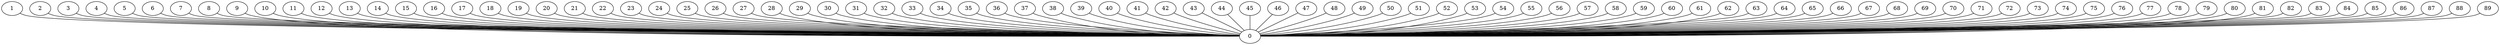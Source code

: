 graph G {
0;
1;
2;
3;
4;
5;
6;
7;
8;
9;
10;
11;
12;
13;
14;
15;
16;
17;
18;
19;
20;
21;
22;
23;
24;
25;
26;
27;
28;
29;
30;
31;
32;
33;
34;
35;
36;
37;
38;
39;
40;
41;
42;
43;
44;
45;
46;
47;
48;
49;
50;
51;
52;
53;
54;
55;
56;
57;
58;
59;
60;
61;
62;
63;
64;
65;
66;
67;
68;
69;
70;
71;
72;
73;
74;
75;
76;
77;
78;
79;
80;
81;
82;
83;
84;
85;
86;
87;
88;
89;
1--0 ;
2--0 ;
3--0 ;
4--0 ;
6--0 ;
5--0 ;
7--0 ;
8--0 ;
9--0 ;
12--0 ;
11--0 ;
10--0 ;
14--0 ;
13--0 ;
16--0 ;
15--0 ;
18--0 ;
17--0 ;
19--0 ;
20--0 ;
21--0 ;
22--0 ;
24--0 ;
23--0 ;
25--0 ;
26--0 ;
30--0 ;
29--0 ;
28--0 ;
27--0 ;
32--0 ;
31--0 ;
34--0 ;
33--0 ;
37--0 ;
36--0 ;
35--0 ;
39--0 ;
38--0 ;
43--0 ;
42--0 ;
41--0 ;
40--0 ;
46--0 ;
45--0 ;
44--0 ;
48--0 ;
47--0 ;
49--0 ;
51--0 ;
50--0 ;
53--0 ;
52--0 ;
55--0 ;
54--0 ;
57--0 ;
56--0 ;
59--0 ;
58--0 ;
60--0 ;
61--0 ;
62--0 ;
63--0 ;
64--0 ;
65--0 ;
68--0 ;
67--0 ;
66--0 ;
70--0 ;
69--0 ;
72--0 ;
71--0 ;
76--0 ;
75--0 ;
74--0 ;
73--0 ;
77--0 ;
78--0 ;
80--0 ;
79--0 ;
81--0 ;
82--0 ;
83--0 ;
85--0 ;
84--0 ;
86--0 ;
87--0 ;
88--0 ;
89--0 ;
}

